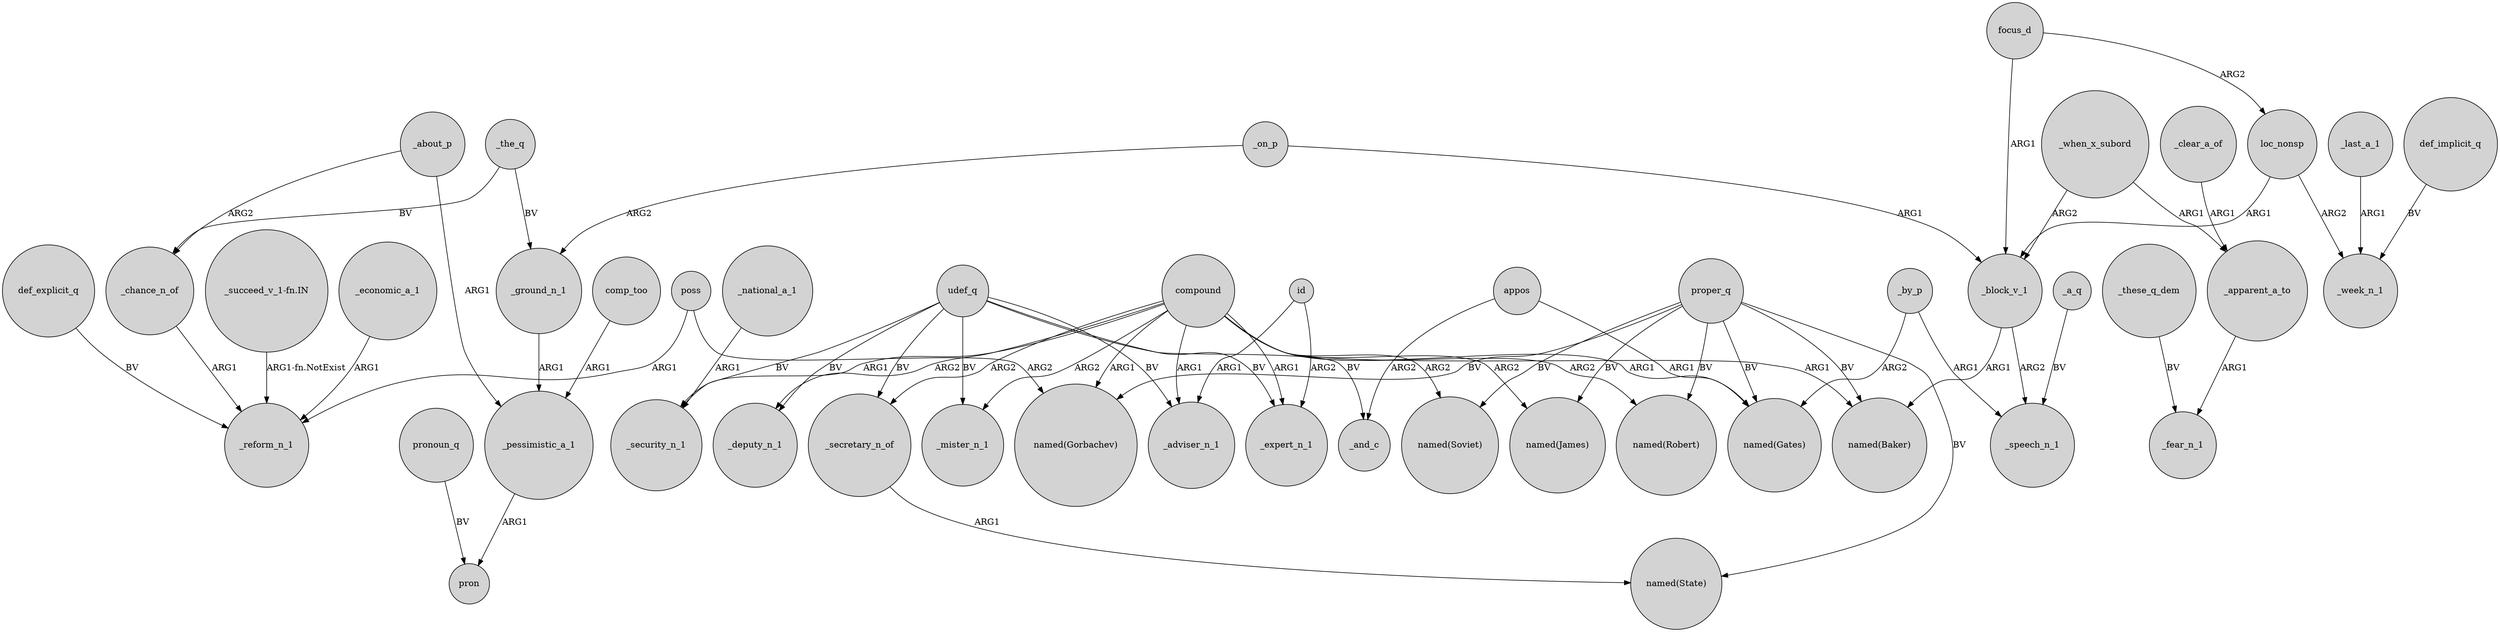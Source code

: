 digraph {
	node [shape=circle style=filled]
	compound -> _secretary_n_of [label=ARG2]
	poss -> "named(Gorbachev)" [label=ARG2]
	focus_d -> loc_nonsp [label=ARG2]
	udef_q -> _secretary_n_of [label=BV]
	proper_q -> "named(Gates)" [label=BV]
	_apparent_a_to -> _fear_n_1 [label=ARG1]
	focus_d -> _block_v_1 [label=ARG1]
	_on_p -> _block_v_1 [label=ARG1]
	def_implicit_q -> _week_n_1 [label=BV]
	_block_v_1 -> "named(Baker)" [label=ARG1]
	_pessimistic_a_1 -> pron [label=ARG1]
	compound -> _mister_n_1 [label=ARG2]
	compound -> _deputy_n_1 [label=ARG2]
	compound -> "named(James)" [label=ARG2]
	_these_q_dem -> _fear_n_1 [label=BV]
	appos -> "named(Gates)" [label=ARG1]
	compound -> "named(Robert)" [label=ARG2]
	udef_q -> _mister_n_1 [label=BV]
	_about_p -> _pessimistic_a_1 [label=ARG1]
	"_succeed_v_1-fn.IN" -> _reform_n_1 [label="ARG1-fn.NotExist"]
	_national_a_1 -> _security_n_1 [label=ARG1]
	_economic_a_1 -> _reform_n_1 [label=ARG1]
	udef_q -> _adviser_n_1 [label=BV]
	compound -> "named(Gorbachev)" [label=ARG1]
	compound -> _security_n_1 [label=ARG1]
	loc_nonsp -> _block_v_1 [label=ARG1]
	proper_q -> "named(Soviet)" [label=BV]
	_chance_n_of -> _reform_n_1 [label=ARG1]
	_the_q -> _ground_n_1 [label=BV]
	_block_v_1 -> _speech_n_1 [label=ARG2]
	_by_p -> "named(Gates)" [label=ARG2]
	proper_q -> "named(Baker)" [label=BV]
	_ground_n_1 -> _pessimistic_a_1 [label=ARG1]
	pronoun_q -> pron [label=BV]
	loc_nonsp -> _week_n_1 [label=ARG2]
	compound -> _adviser_n_1 [label=ARG1]
	udef_q -> _deputy_n_1 [label=BV]
	appos -> _and_c [label=ARG2]
	id -> _expert_n_1 [label=ARG2]
	udef_q -> _expert_n_1 [label=BV]
	proper_q -> "named(Robert)" [label=BV]
	compound -> _expert_n_1 [label=ARG1]
	_clear_a_of -> _apparent_a_to [label=ARG1]
	_secretary_n_of -> "named(State)" [label=ARG1]
	_last_a_1 -> _week_n_1 [label=ARG1]
	proper_q -> "named(James)" [label=BV]
	id -> _adviser_n_1 [label=ARG1]
	_when_x_subord -> _block_v_1 [label=ARG2]
	compound -> "named(Soviet)" [label=ARG2]
	poss -> _reform_n_1 [label=ARG1]
	comp_too -> _pessimistic_a_1 [label=ARG1]
	_on_p -> _ground_n_1 [label=ARG2]
	def_explicit_q -> _reform_n_1 [label=BV]
	proper_q -> "named(State)" [label=BV]
	compound -> "named(Baker)" [label=ARG1]
	_the_q -> _chance_n_of [label=BV]
	_by_p -> _speech_n_1 [label=ARG1]
	compound -> "named(Gates)" [label=ARG1]
	udef_q -> _and_c [label=BV]
	proper_q -> "named(Gorbachev)" [label=BV]
	_about_p -> _chance_n_of [label=ARG2]
	_a_q -> _speech_n_1 [label=BV]
	_when_x_subord -> _apparent_a_to [label=ARG1]
	udef_q -> _security_n_1 [label=BV]
}
